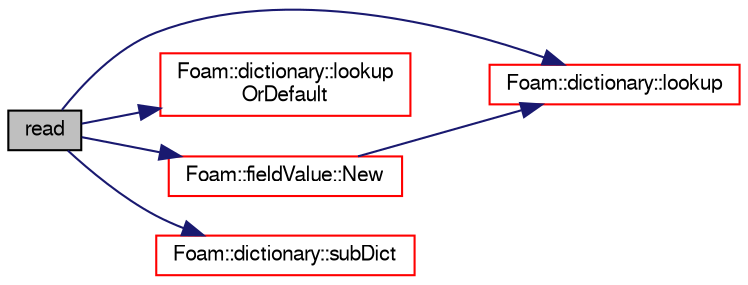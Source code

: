 digraph "read"
{
  bgcolor="transparent";
  edge [fontname="FreeSans",fontsize="10",labelfontname="FreeSans",labelfontsize="10"];
  node [fontname="FreeSans",fontsize="10",shape=record];
  rankdir="LR";
  Node14 [label="read",height=0.2,width=0.4,color="black", fillcolor="grey75", style="filled", fontcolor="black"];
  Node14 -> Node15 [color="midnightblue",fontsize="10",style="solid",fontname="FreeSans"];
  Node15 [label="Foam::dictionary::lookup",height=0.2,width=0.4,color="red",URL="$a26014.html#a6a0727fa523e48977e27348663def509",tooltip="Find and return an entry data stream. "];
  Node14 -> Node317 [color="midnightblue",fontsize="10",style="solid",fontname="FreeSans"];
  Node317 [label="Foam::dictionary::lookup\lOrDefault",height=0.2,width=0.4,color="red",URL="$a26014.html#a69ee064dcc6d649df523e02e5c242922",tooltip="Find and return a T,. "];
  Node14 -> Node320 [color="midnightblue",fontsize="10",style="solid",fontname="FreeSans"];
  Node320 [label="Foam::fieldValue::New",height=0.2,width=0.4,color="red",URL="$a28730.html#aa1663061f73e080ba9d4b6c8f2dca2b4",tooltip="Return a reference to the selected fieldValue. "];
  Node320 -> Node15 [color="midnightblue",fontsize="10",style="solid",fontname="FreeSans"];
  Node14 -> Node232 [color="midnightblue",fontsize="10",style="solid",fontname="FreeSans"];
  Node232 [label="Foam::dictionary::subDict",height=0.2,width=0.4,color="red",URL="$a26014.html#aaa26b5f2da6aff5a6a59af5407f1bf59",tooltip="Find and return a sub-dictionary. "];
}
